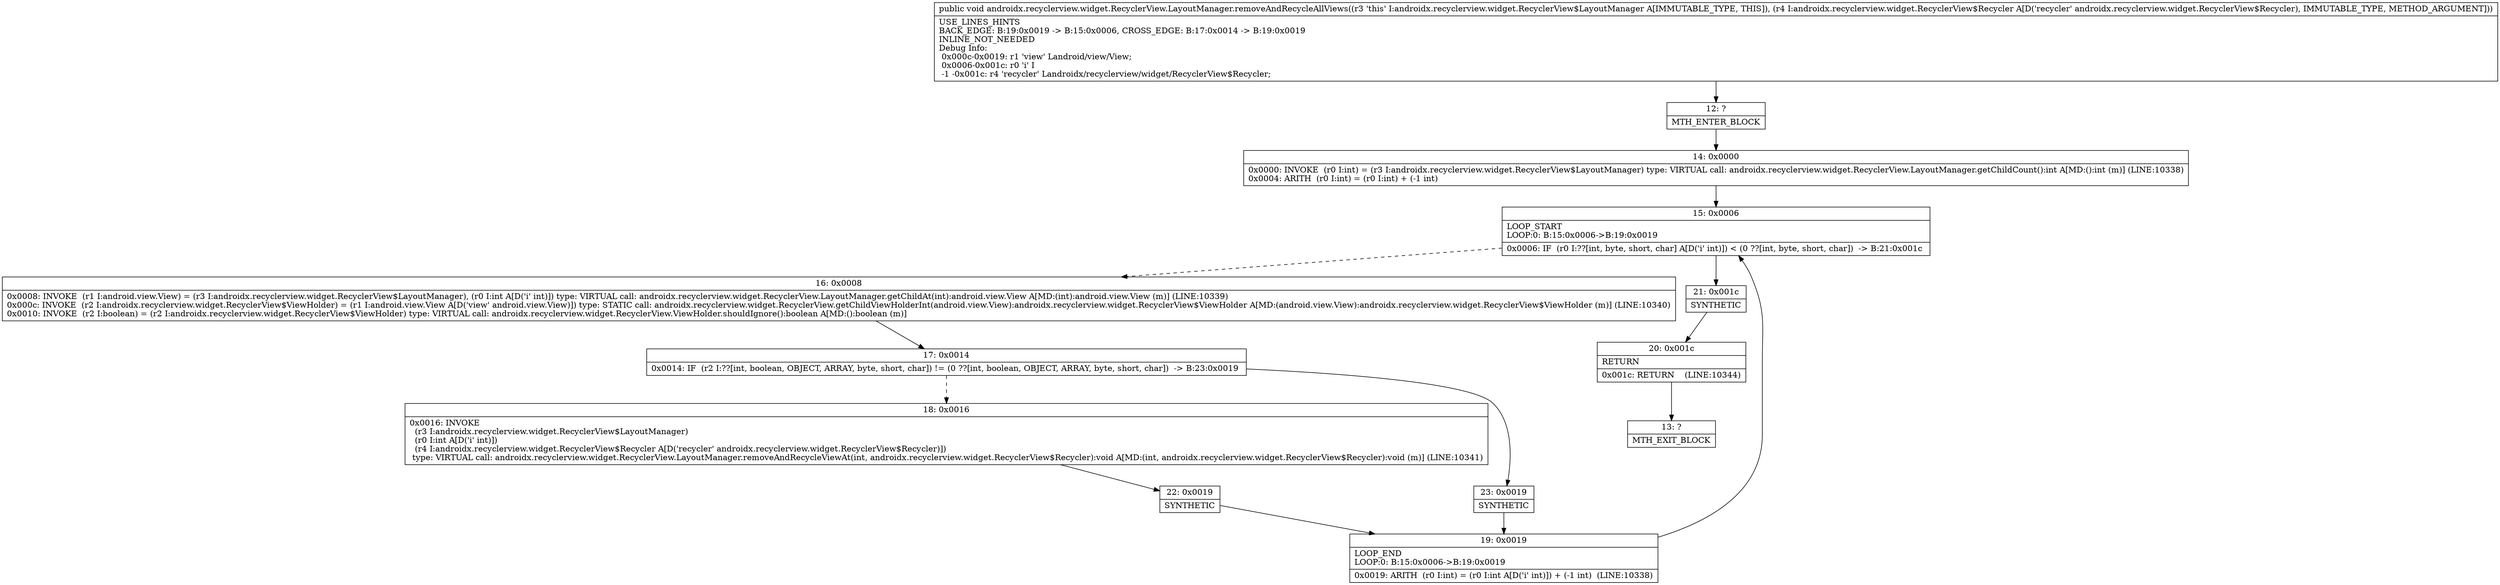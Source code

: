 digraph "CFG forandroidx.recyclerview.widget.RecyclerView.LayoutManager.removeAndRecycleAllViews(Landroidx\/recyclerview\/widget\/RecyclerView$Recycler;)V" {
Node_12 [shape=record,label="{12\:\ ?|MTH_ENTER_BLOCK\l}"];
Node_14 [shape=record,label="{14\:\ 0x0000|0x0000: INVOKE  (r0 I:int) = (r3 I:androidx.recyclerview.widget.RecyclerView$LayoutManager) type: VIRTUAL call: androidx.recyclerview.widget.RecyclerView.LayoutManager.getChildCount():int A[MD:():int (m)] (LINE:10338)\l0x0004: ARITH  (r0 I:int) = (r0 I:int) + (\-1 int) \l}"];
Node_15 [shape=record,label="{15\:\ 0x0006|LOOP_START\lLOOP:0: B:15:0x0006\-\>B:19:0x0019\l|0x0006: IF  (r0 I:??[int, byte, short, char] A[D('i' int)]) \< (0 ??[int, byte, short, char])  \-\> B:21:0x001c \l}"];
Node_16 [shape=record,label="{16\:\ 0x0008|0x0008: INVOKE  (r1 I:android.view.View) = (r3 I:androidx.recyclerview.widget.RecyclerView$LayoutManager), (r0 I:int A[D('i' int)]) type: VIRTUAL call: androidx.recyclerview.widget.RecyclerView.LayoutManager.getChildAt(int):android.view.View A[MD:(int):android.view.View (m)] (LINE:10339)\l0x000c: INVOKE  (r2 I:androidx.recyclerview.widget.RecyclerView$ViewHolder) = (r1 I:android.view.View A[D('view' android.view.View)]) type: STATIC call: androidx.recyclerview.widget.RecyclerView.getChildViewHolderInt(android.view.View):androidx.recyclerview.widget.RecyclerView$ViewHolder A[MD:(android.view.View):androidx.recyclerview.widget.RecyclerView$ViewHolder (m)] (LINE:10340)\l0x0010: INVOKE  (r2 I:boolean) = (r2 I:androidx.recyclerview.widget.RecyclerView$ViewHolder) type: VIRTUAL call: androidx.recyclerview.widget.RecyclerView.ViewHolder.shouldIgnore():boolean A[MD:():boolean (m)]\l}"];
Node_17 [shape=record,label="{17\:\ 0x0014|0x0014: IF  (r2 I:??[int, boolean, OBJECT, ARRAY, byte, short, char]) != (0 ??[int, boolean, OBJECT, ARRAY, byte, short, char])  \-\> B:23:0x0019 \l}"];
Node_18 [shape=record,label="{18\:\ 0x0016|0x0016: INVOKE  \l  (r3 I:androidx.recyclerview.widget.RecyclerView$LayoutManager)\l  (r0 I:int A[D('i' int)])\l  (r4 I:androidx.recyclerview.widget.RecyclerView$Recycler A[D('recycler' androidx.recyclerview.widget.RecyclerView$Recycler)])\l type: VIRTUAL call: androidx.recyclerview.widget.RecyclerView.LayoutManager.removeAndRecycleViewAt(int, androidx.recyclerview.widget.RecyclerView$Recycler):void A[MD:(int, androidx.recyclerview.widget.RecyclerView$Recycler):void (m)] (LINE:10341)\l}"];
Node_22 [shape=record,label="{22\:\ 0x0019|SYNTHETIC\l}"];
Node_19 [shape=record,label="{19\:\ 0x0019|LOOP_END\lLOOP:0: B:15:0x0006\-\>B:19:0x0019\l|0x0019: ARITH  (r0 I:int) = (r0 I:int A[D('i' int)]) + (\-1 int)  (LINE:10338)\l}"];
Node_23 [shape=record,label="{23\:\ 0x0019|SYNTHETIC\l}"];
Node_21 [shape=record,label="{21\:\ 0x001c|SYNTHETIC\l}"];
Node_20 [shape=record,label="{20\:\ 0x001c|RETURN\l|0x001c: RETURN    (LINE:10344)\l}"];
Node_13 [shape=record,label="{13\:\ ?|MTH_EXIT_BLOCK\l}"];
MethodNode[shape=record,label="{public void androidx.recyclerview.widget.RecyclerView.LayoutManager.removeAndRecycleAllViews((r3 'this' I:androidx.recyclerview.widget.RecyclerView$LayoutManager A[IMMUTABLE_TYPE, THIS]), (r4 I:androidx.recyclerview.widget.RecyclerView$Recycler A[D('recycler' androidx.recyclerview.widget.RecyclerView$Recycler), IMMUTABLE_TYPE, METHOD_ARGUMENT]))  | USE_LINES_HINTS\lBACK_EDGE: B:19:0x0019 \-\> B:15:0x0006, CROSS_EDGE: B:17:0x0014 \-\> B:19:0x0019\lINLINE_NOT_NEEDED\lDebug Info:\l  0x000c\-0x0019: r1 'view' Landroid\/view\/View;\l  0x0006\-0x001c: r0 'i' I\l  \-1 \-0x001c: r4 'recycler' Landroidx\/recyclerview\/widget\/RecyclerView$Recycler;\l}"];
MethodNode -> Node_12;Node_12 -> Node_14;
Node_14 -> Node_15;
Node_15 -> Node_16[style=dashed];
Node_15 -> Node_21;
Node_16 -> Node_17;
Node_17 -> Node_18[style=dashed];
Node_17 -> Node_23;
Node_18 -> Node_22;
Node_22 -> Node_19;
Node_19 -> Node_15;
Node_23 -> Node_19;
Node_21 -> Node_20;
Node_20 -> Node_13;
}

